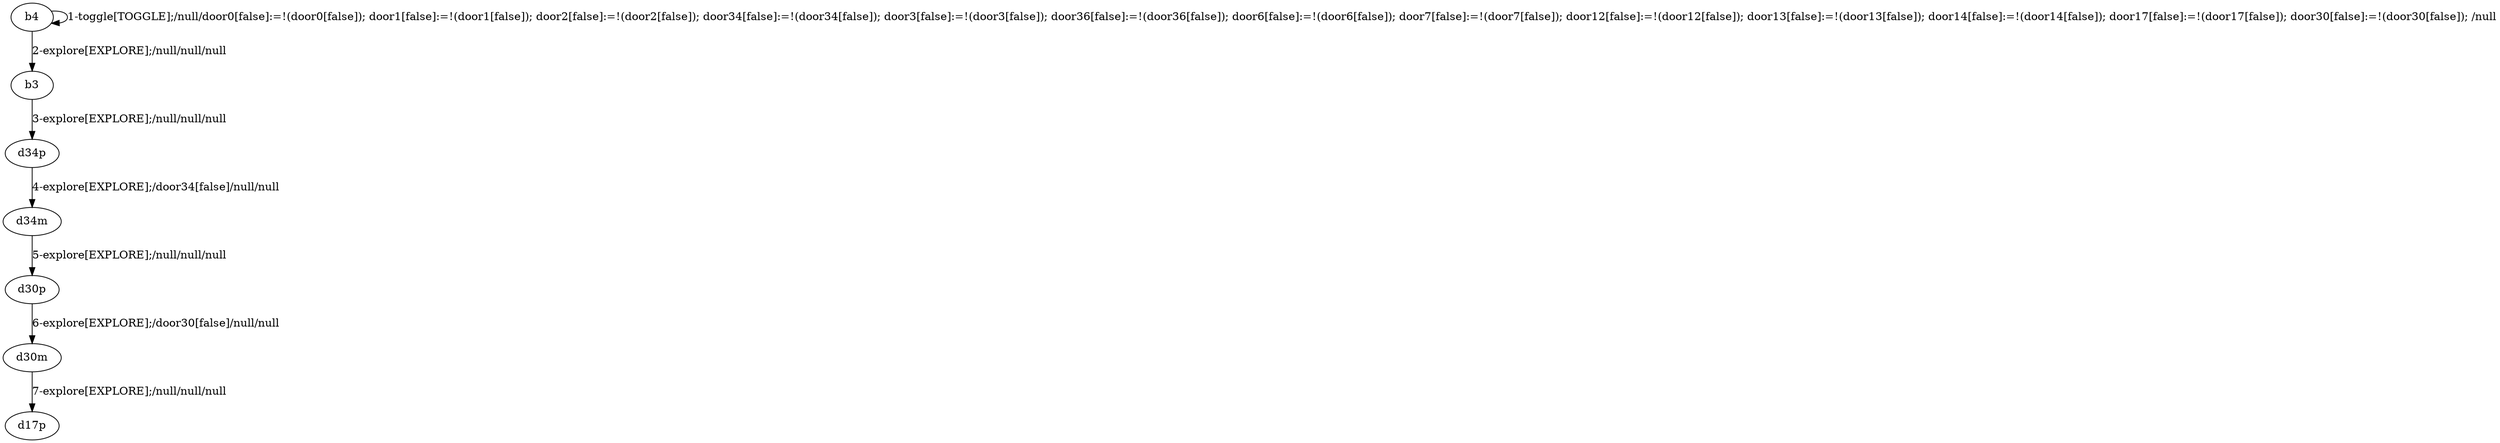 # Total number of goals covered by this test: 2
# d30p --> d30m
# d30m --> d17p

digraph g {
"b4" -> "b4" [label = "1-toggle[TOGGLE];/null/door0[false]:=!(door0[false]); door1[false]:=!(door1[false]); door2[false]:=!(door2[false]); door34[false]:=!(door34[false]); door3[false]:=!(door3[false]); door36[false]:=!(door36[false]); door6[false]:=!(door6[false]); door7[false]:=!(door7[false]); door12[false]:=!(door12[false]); door13[false]:=!(door13[false]); door14[false]:=!(door14[false]); door17[false]:=!(door17[false]); door30[false]:=!(door30[false]); /null"];
"b4" -> "b3" [label = "2-explore[EXPLORE];/null/null/null"];
"b3" -> "d34p" [label = "3-explore[EXPLORE];/null/null/null"];
"d34p" -> "d34m" [label = "4-explore[EXPLORE];/door34[false]/null/null"];
"d34m" -> "d30p" [label = "5-explore[EXPLORE];/null/null/null"];
"d30p" -> "d30m" [label = "6-explore[EXPLORE];/door30[false]/null/null"];
"d30m" -> "d17p" [label = "7-explore[EXPLORE];/null/null/null"];
}